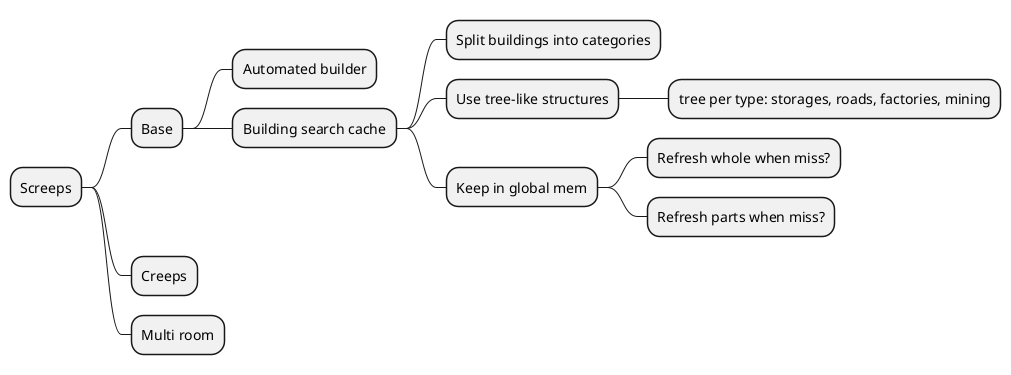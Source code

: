 @startmindmap
* Screeps

** Base
*** Automated builder
*** Building search cache
**** Split buildings into categories
**** Use tree-like structures
***** tree per type: storages, roads, factories, mining
**** Keep in global mem
***** Refresh whole when miss?
***** Refresh parts when miss?

** Creeps
** Multi room

@endmindmap
